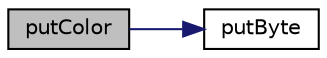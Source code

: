 digraph "putColor"
{
  edge [fontname="Helvetica",fontsize="10",labelfontname="Helvetica",labelfontsize="10"];
  node [fontname="Helvetica",fontsize="10",shape=record];
  rankdir="LR";
  Node1 [label="putColor",height=0.2,width=0.4,color="black", fillcolor="grey75", style="filled" fontcolor="black"];
  Node1 -> Node2 [color="midnightblue",fontsize="10",style="solid",fontname="Helvetica"];
  Node2 [label="putByte",height=0.2,width=0.4,color="black", fillcolor="white", style="filled",URL="$BMP_8c.html#a7e2fd016234e4518a1d0f6f2b5370d26"];
}

